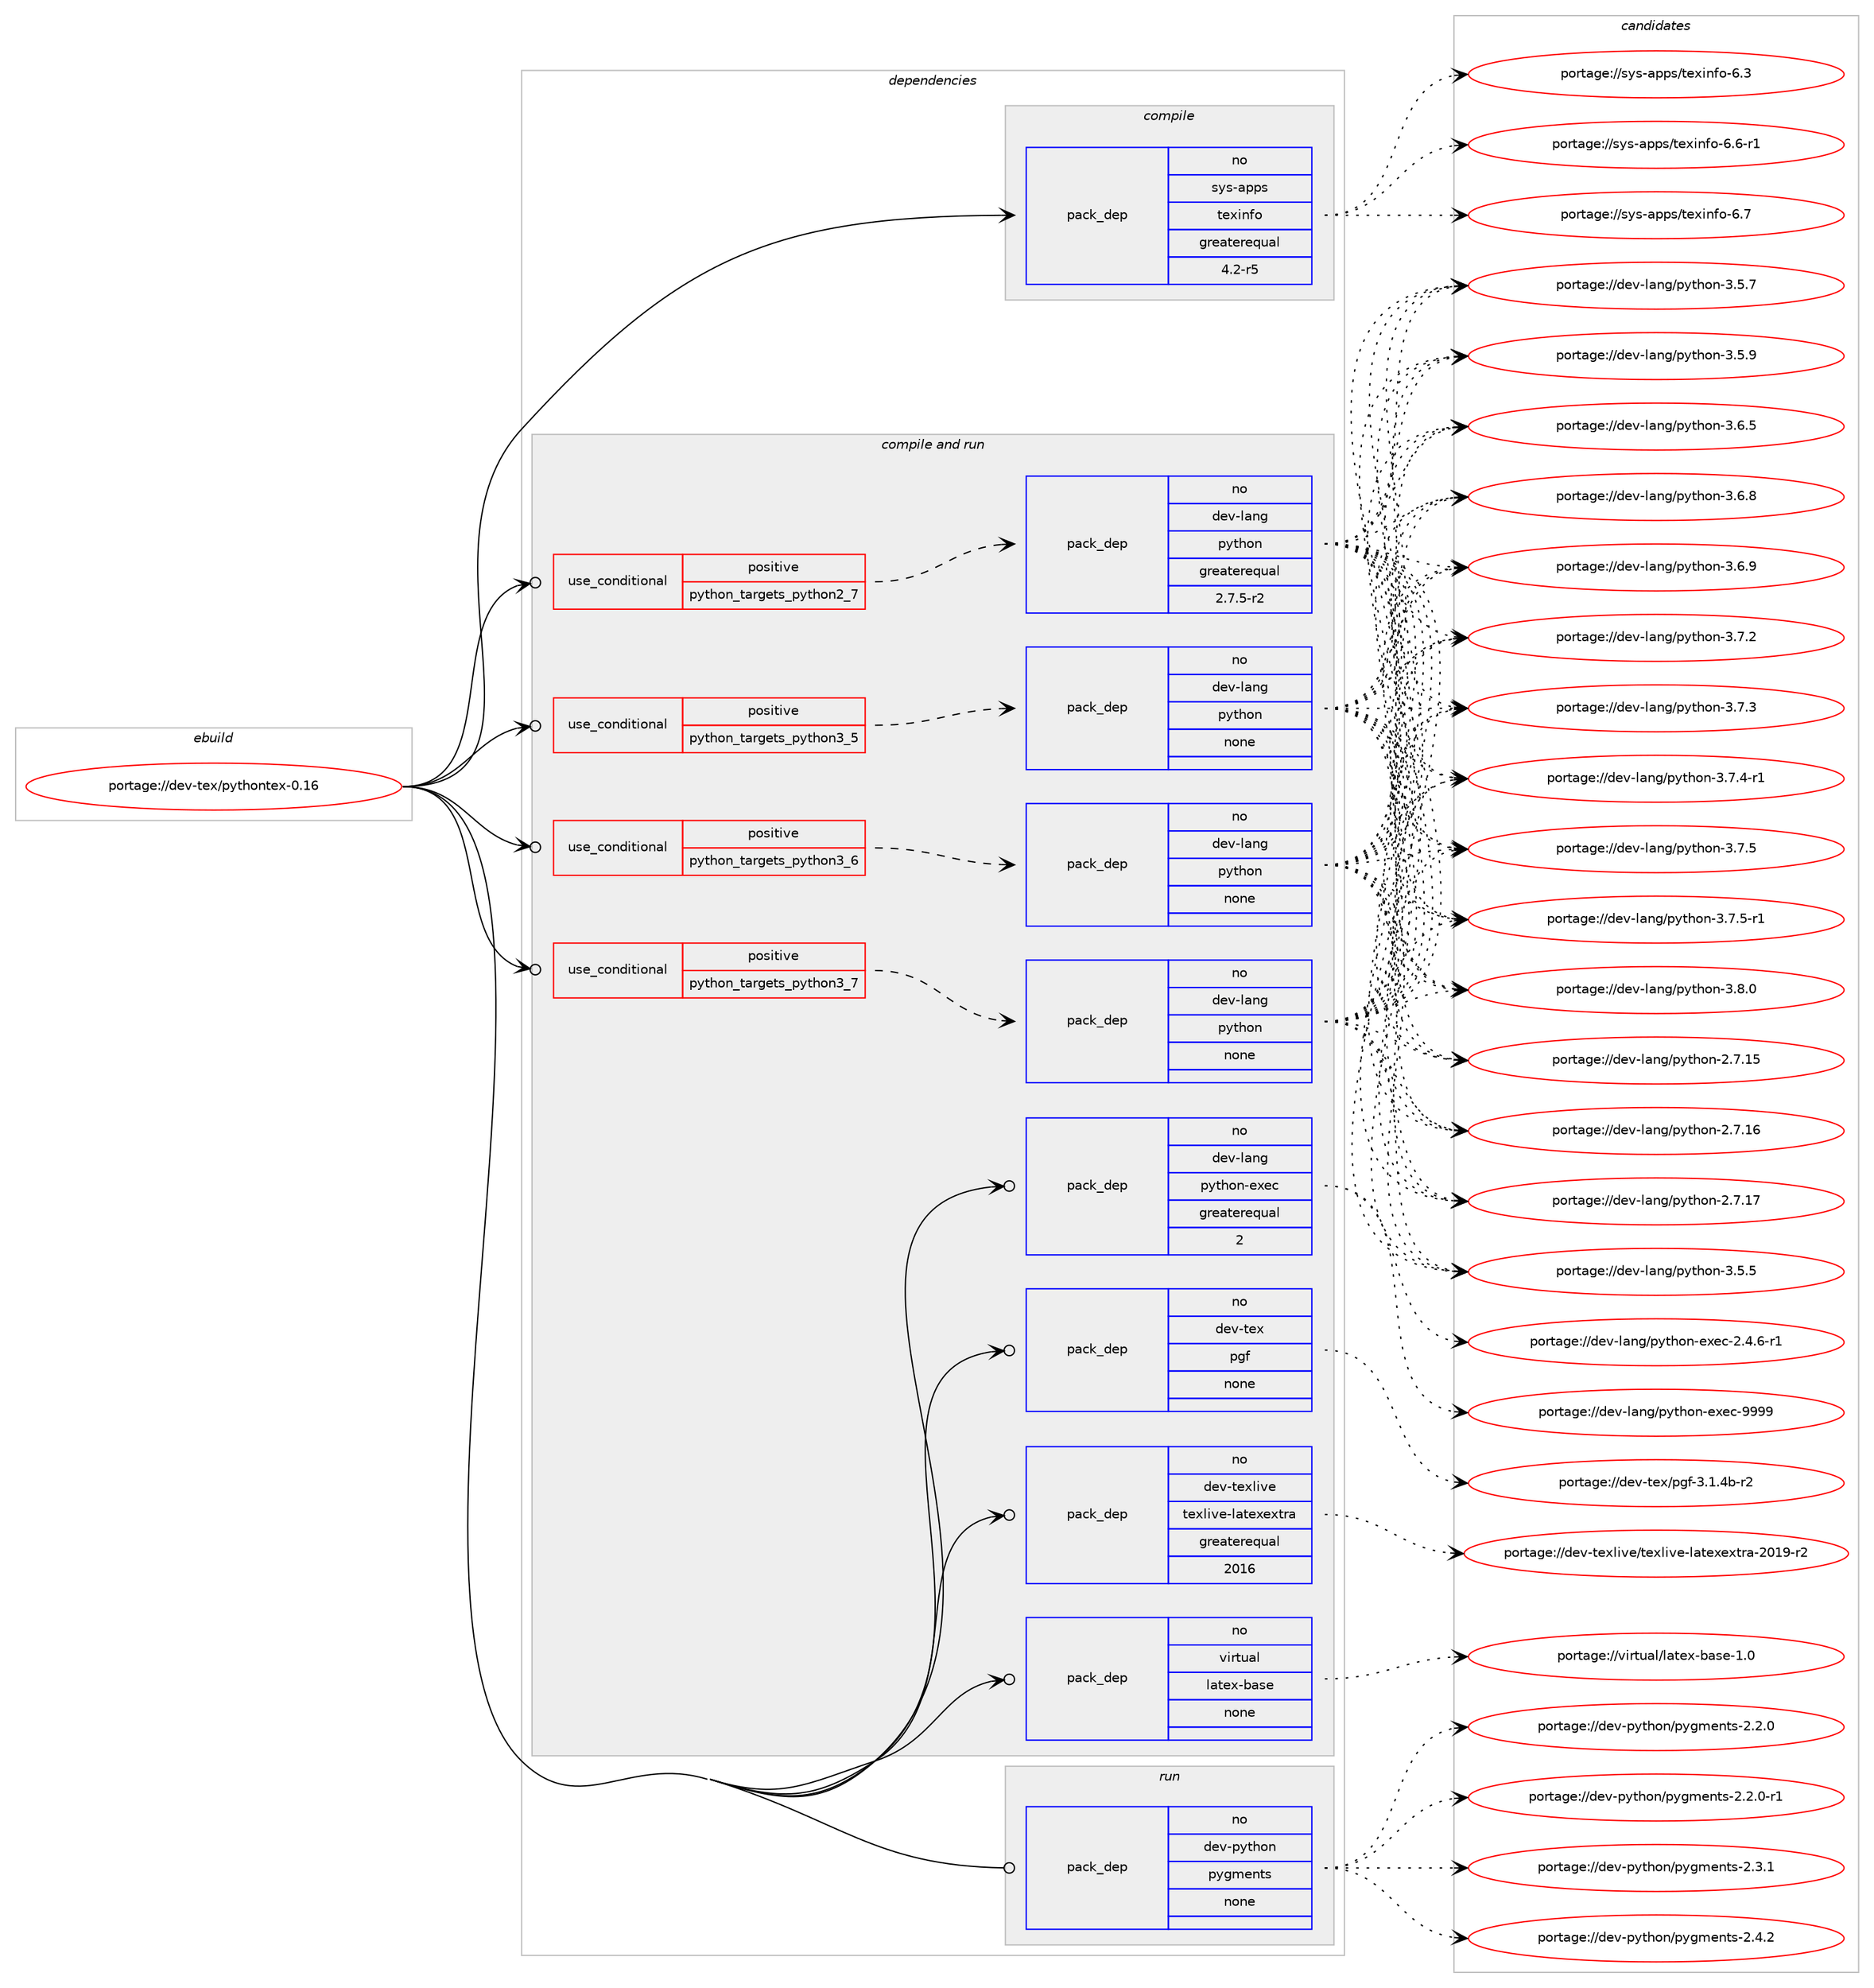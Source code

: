 digraph prolog {

# *************
# Graph options
# *************

newrank=true;
concentrate=true;
compound=true;
graph [rankdir=LR,fontname=Helvetica,fontsize=10,ranksep=1.5];#, ranksep=2.5, nodesep=0.2];
edge  [arrowhead=vee];
node  [fontname=Helvetica,fontsize=10];

# **********
# The ebuild
# **********

subgraph cluster_leftcol {
color=gray;
rank=same;
label=<<i>ebuild</i>>;
id [label="portage://dev-tex/pythontex-0.16", color=red, width=4, href="../dev-tex/pythontex-0.16.svg"];
}

# ****************
# The dependencies
# ****************

subgraph cluster_midcol {
color=gray;
label=<<i>dependencies</i>>;
subgraph cluster_compile {
fillcolor="#eeeeee";
style=filled;
label=<<i>compile</i>>;
subgraph pack184149 {
dependency257994 [label=<<TABLE BORDER="0" CELLBORDER="1" CELLSPACING="0" CELLPADDING="4" WIDTH="220"><TR><TD ROWSPAN="6" CELLPADDING="30">pack_dep</TD></TR><TR><TD WIDTH="110">no</TD></TR><TR><TD>sys-apps</TD></TR><TR><TD>texinfo</TD></TR><TR><TD>greaterequal</TD></TR><TR><TD>4.2-r5</TD></TR></TABLE>>, shape=none, color=blue];
}
id:e -> dependency257994:w [weight=20,style="solid",arrowhead="vee"];
}
subgraph cluster_compileandrun {
fillcolor="#eeeeee";
style=filled;
label=<<i>compile and run</i>>;
subgraph cond70245 {
dependency257995 [label=<<TABLE BORDER="0" CELLBORDER="1" CELLSPACING="0" CELLPADDING="4"><TR><TD ROWSPAN="3" CELLPADDING="10">use_conditional</TD></TR><TR><TD>positive</TD></TR><TR><TD>python_targets_python2_7</TD></TR></TABLE>>, shape=none, color=red];
subgraph pack184150 {
dependency257996 [label=<<TABLE BORDER="0" CELLBORDER="1" CELLSPACING="0" CELLPADDING="4" WIDTH="220"><TR><TD ROWSPAN="6" CELLPADDING="30">pack_dep</TD></TR><TR><TD WIDTH="110">no</TD></TR><TR><TD>dev-lang</TD></TR><TR><TD>python</TD></TR><TR><TD>greaterequal</TD></TR><TR><TD>2.7.5-r2</TD></TR></TABLE>>, shape=none, color=blue];
}
dependency257995:e -> dependency257996:w [weight=20,style="dashed",arrowhead="vee"];
}
id:e -> dependency257995:w [weight=20,style="solid",arrowhead="odotvee"];
subgraph cond70246 {
dependency257997 [label=<<TABLE BORDER="0" CELLBORDER="1" CELLSPACING="0" CELLPADDING="4"><TR><TD ROWSPAN="3" CELLPADDING="10">use_conditional</TD></TR><TR><TD>positive</TD></TR><TR><TD>python_targets_python3_5</TD></TR></TABLE>>, shape=none, color=red];
subgraph pack184151 {
dependency257998 [label=<<TABLE BORDER="0" CELLBORDER="1" CELLSPACING="0" CELLPADDING="4" WIDTH="220"><TR><TD ROWSPAN="6" CELLPADDING="30">pack_dep</TD></TR><TR><TD WIDTH="110">no</TD></TR><TR><TD>dev-lang</TD></TR><TR><TD>python</TD></TR><TR><TD>none</TD></TR><TR><TD></TD></TR></TABLE>>, shape=none, color=blue];
}
dependency257997:e -> dependency257998:w [weight=20,style="dashed",arrowhead="vee"];
}
id:e -> dependency257997:w [weight=20,style="solid",arrowhead="odotvee"];
subgraph cond70247 {
dependency257999 [label=<<TABLE BORDER="0" CELLBORDER="1" CELLSPACING="0" CELLPADDING="4"><TR><TD ROWSPAN="3" CELLPADDING="10">use_conditional</TD></TR><TR><TD>positive</TD></TR><TR><TD>python_targets_python3_6</TD></TR></TABLE>>, shape=none, color=red];
subgraph pack184152 {
dependency258000 [label=<<TABLE BORDER="0" CELLBORDER="1" CELLSPACING="0" CELLPADDING="4" WIDTH="220"><TR><TD ROWSPAN="6" CELLPADDING="30">pack_dep</TD></TR><TR><TD WIDTH="110">no</TD></TR><TR><TD>dev-lang</TD></TR><TR><TD>python</TD></TR><TR><TD>none</TD></TR><TR><TD></TD></TR></TABLE>>, shape=none, color=blue];
}
dependency257999:e -> dependency258000:w [weight=20,style="dashed",arrowhead="vee"];
}
id:e -> dependency257999:w [weight=20,style="solid",arrowhead="odotvee"];
subgraph cond70248 {
dependency258001 [label=<<TABLE BORDER="0" CELLBORDER="1" CELLSPACING="0" CELLPADDING="4"><TR><TD ROWSPAN="3" CELLPADDING="10">use_conditional</TD></TR><TR><TD>positive</TD></TR><TR><TD>python_targets_python3_7</TD></TR></TABLE>>, shape=none, color=red];
subgraph pack184153 {
dependency258002 [label=<<TABLE BORDER="0" CELLBORDER="1" CELLSPACING="0" CELLPADDING="4" WIDTH="220"><TR><TD ROWSPAN="6" CELLPADDING="30">pack_dep</TD></TR><TR><TD WIDTH="110">no</TD></TR><TR><TD>dev-lang</TD></TR><TR><TD>python</TD></TR><TR><TD>none</TD></TR><TR><TD></TD></TR></TABLE>>, shape=none, color=blue];
}
dependency258001:e -> dependency258002:w [weight=20,style="dashed",arrowhead="vee"];
}
id:e -> dependency258001:w [weight=20,style="solid",arrowhead="odotvee"];
subgraph pack184154 {
dependency258003 [label=<<TABLE BORDER="0" CELLBORDER="1" CELLSPACING="0" CELLPADDING="4" WIDTH="220"><TR><TD ROWSPAN="6" CELLPADDING="30">pack_dep</TD></TR><TR><TD WIDTH="110">no</TD></TR><TR><TD>dev-lang</TD></TR><TR><TD>python-exec</TD></TR><TR><TD>greaterequal</TD></TR><TR><TD>2</TD></TR></TABLE>>, shape=none, color=blue];
}
id:e -> dependency258003:w [weight=20,style="solid",arrowhead="odotvee"];
subgraph pack184155 {
dependency258004 [label=<<TABLE BORDER="0" CELLBORDER="1" CELLSPACING="0" CELLPADDING="4" WIDTH="220"><TR><TD ROWSPAN="6" CELLPADDING="30">pack_dep</TD></TR><TR><TD WIDTH="110">no</TD></TR><TR><TD>dev-tex</TD></TR><TR><TD>pgf</TD></TR><TR><TD>none</TD></TR><TR><TD></TD></TR></TABLE>>, shape=none, color=blue];
}
id:e -> dependency258004:w [weight=20,style="solid",arrowhead="odotvee"];
subgraph pack184156 {
dependency258005 [label=<<TABLE BORDER="0" CELLBORDER="1" CELLSPACING="0" CELLPADDING="4" WIDTH="220"><TR><TD ROWSPAN="6" CELLPADDING="30">pack_dep</TD></TR><TR><TD WIDTH="110">no</TD></TR><TR><TD>dev-texlive</TD></TR><TR><TD>texlive-latexextra</TD></TR><TR><TD>greaterequal</TD></TR><TR><TD>2016</TD></TR></TABLE>>, shape=none, color=blue];
}
id:e -> dependency258005:w [weight=20,style="solid",arrowhead="odotvee"];
subgraph pack184157 {
dependency258006 [label=<<TABLE BORDER="0" CELLBORDER="1" CELLSPACING="0" CELLPADDING="4" WIDTH="220"><TR><TD ROWSPAN="6" CELLPADDING="30">pack_dep</TD></TR><TR><TD WIDTH="110">no</TD></TR><TR><TD>virtual</TD></TR><TR><TD>latex-base</TD></TR><TR><TD>none</TD></TR><TR><TD></TD></TR></TABLE>>, shape=none, color=blue];
}
id:e -> dependency258006:w [weight=20,style="solid",arrowhead="odotvee"];
}
subgraph cluster_run {
fillcolor="#eeeeee";
style=filled;
label=<<i>run</i>>;
subgraph pack184158 {
dependency258007 [label=<<TABLE BORDER="0" CELLBORDER="1" CELLSPACING="0" CELLPADDING="4" WIDTH="220"><TR><TD ROWSPAN="6" CELLPADDING="30">pack_dep</TD></TR><TR><TD WIDTH="110">no</TD></TR><TR><TD>dev-python</TD></TR><TR><TD>pygments</TD></TR><TR><TD>none</TD></TR><TR><TD></TD></TR></TABLE>>, shape=none, color=blue];
}
id:e -> dependency258007:w [weight=20,style="solid",arrowhead="odot"];
}
}

# **************
# The candidates
# **************

subgraph cluster_choices {
rank=same;
color=gray;
label=<<i>candidates</i>>;

subgraph choice184149 {
color=black;
nodesep=1;
choiceportage11512111545971121121154711610112010511010211145544651 [label="portage://sys-apps/texinfo-6.3", color=red, width=4,href="../sys-apps/texinfo-6.3.svg"];
choiceportage115121115459711211211547116101120105110102111455446544511449 [label="portage://sys-apps/texinfo-6.6-r1", color=red, width=4,href="../sys-apps/texinfo-6.6-r1.svg"];
choiceportage11512111545971121121154711610112010511010211145544655 [label="portage://sys-apps/texinfo-6.7", color=red, width=4,href="../sys-apps/texinfo-6.7.svg"];
dependency257994:e -> choiceportage11512111545971121121154711610112010511010211145544651:w [style=dotted,weight="100"];
dependency257994:e -> choiceportage115121115459711211211547116101120105110102111455446544511449:w [style=dotted,weight="100"];
dependency257994:e -> choiceportage11512111545971121121154711610112010511010211145544655:w [style=dotted,weight="100"];
}
subgraph choice184150 {
color=black;
nodesep=1;
choiceportage10010111845108971101034711212111610411111045504655464953 [label="portage://dev-lang/python-2.7.15", color=red, width=4,href="../dev-lang/python-2.7.15.svg"];
choiceportage10010111845108971101034711212111610411111045504655464954 [label="portage://dev-lang/python-2.7.16", color=red, width=4,href="../dev-lang/python-2.7.16.svg"];
choiceportage10010111845108971101034711212111610411111045504655464955 [label="portage://dev-lang/python-2.7.17", color=red, width=4,href="../dev-lang/python-2.7.17.svg"];
choiceportage100101118451089711010347112121116104111110455146534653 [label="portage://dev-lang/python-3.5.5", color=red, width=4,href="../dev-lang/python-3.5.5.svg"];
choiceportage100101118451089711010347112121116104111110455146534655 [label="portage://dev-lang/python-3.5.7", color=red, width=4,href="../dev-lang/python-3.5.7.svg"];
choiceportage100101118451089711010347112121116104111110455146534657 [label="portage://dev-lang/python-3.5.9", color=red, width=4,href="../dev-lang/python-3.5.9.svg"];
choiceportage100101118451089711010347112121116104111110455146544653 [label="portage://dev-lang/python-3.6.5", color=red, width=4,href="../dev-lang/python-3.6.5.svg"];
choiceportage100101118451089711010347112121116104111110455146544656 [label="portage://dev-lang/python-3.6.8", color=red, width=4,href="../dev-lang/python-3.6.8.svg"];
choiceportage100101118451089711010347112121116104111110455146544657 [label="portage://dev-lang/python-3.6.9", color=red, width=4,href="../dev-lang/python-3.6.9.svg"];
choiceportage100101118451089711010347112121116104111110455146554650 [label="portage://dev-lang/python-3.7.2", color=red, width=4,href="../dev-lang/python-3.7.2.svg"];
choiceportage100101118451089711010347112121116104111110455146554651 [label="portage://dev-lang/python-3.7.3", color=red, width=4,href="../dev-lang/python-3.7.3.svg"];
choiceportage1001011184510897110103471121211161041111104551465546524511449 [label="portage://dev-lang/python-3.7.4-r1", color=red, width=4,href="../dev-lang/python-3.7.4-r1.svg"];
choiceportage100101118451089711010347112121116104111110455146554653 [label="portage://dev-lang/python-3.7.5", color=red, width=4,href="../dev-lang/python-3.7.5.svg"];
choiceportage1001011184510897110103471121211161041111104551465546534511449 [label="portage://dev-lang/python-3.7.5-r1", color=red, width=4,href="../dev-lang/python-3.7.5-r1.svg"];
choiceportage100101118451089711010347112121116104111110455146564648 [label="portage://dev-lang/python-3.8.0", color=red, width=4,href="../dev-lang/python-3.8.0.svg"];
dependency257996:e -> choiceportage10010111845108971101034711212111610411111045504655464953:w [style=dotted,weight="100"];
dependency257996:e -> choiceportage10010111845108971101034711212111610411111045504655464954:w [style=dotted,weight="100"];
dependency257996:e -> choiceportage10010111845108971101034711212111610411111045504655464955:w [style=dotted,weight="100"];
dependency257996:e -> choiceportage100101118451089711010347112121116104111110455146534653:w [style=dotted,weight="100"];
dependency257996:e -> choiceportage100101118451089711010347112121116104111110455146534655:w [style=dotted,weight="100"];
dependency257996:e -> choiceportage100101118451089711010347112121116104111110455146534657:w [style=dotted,weight="100"];
dependency257996:e -> choiceportage100101118451089711010347112121116104111110455146544653:w [style=dotted,weight="100"];
dependency257996:e -> choiceportage100101118451089711010347112121116104111110455146544656:w [style=dotted,weight="100"];
dependency257996:e -> choiceportage100101118451089711010347112121116104111110455146544657:w [style=dotted,weight="100"];
dependency257996:e -> choiceportage100101118451089711010347112121116104111110455146554650:w [style=dotted,weight="100"];
dependency257996:e -> choiceportage100101118451089711010347112121116104111110455146554651:w [style=dotted,weight="100"];
dependency257996:e -> choiceportage1001011184510897110103471121211161041111104551465546524511449:w [style=dotted,weight="100"];
dependency257996:e -> choiceportage100101118451089711010347112121116104111110455146554653:w [style=dotted,weight="100"];
dependency257996:e -> choiceportage1001011184510897110103471121211161041111104551465546534511449:w [style=dotted,weight="100"];
dependency257996:e -> choiceportage100101118451089711010347112121116104111110455146564648:w [style=dotted,weight="100"];
}
subgraph choice184151 {
color=black;
nodesep=1;
choiceportage10010111845108971101034711212111610411111045504655464953 [label="portage://dev-lang/python-2.7.15", color=red, width=4,href="../dev-lang/python-2.7.15.svg"];
choiceportage10010111845108971101034711212111610411111045504655464954 [label="portage://dev-lang/python-2.7.16", color=red, width=4,href="../dev-lang/python-2.7.16.svg"];
choiceportage10010111845108971101034711212111610411111045504655464955 [label="portage://dev-lang/python-2.7.17", color=red, width=4,href="../dev-lang/python-2.7.17.svg"];
choiceportage100101118451089711010347112121116104111110455146534653 [label="portage://dev-lang/python-3.5.5", color=red, width=4,href="../dev-lang/python-3.5.5.svg"];
choiceportage100101118451089711010347112121116104111110455146534655 [label="portage://dev-lang/python-3.5.7", color=red, width=4,href="../dev-lang/python-3.5.7.svg"];
choiceportage100101118451089711010347112121116104111110455146534657 [label="portage://dev-lang/python-3.5.9", color=red, width=4,href="../dev-lang/python-3.5.9.svg"];
choiceportage100101118451089711010347112121116104111110455146544653 [label="portage://dev-lang/python-3.6.5", color=red, width=4,href="../dev-lang/python-3.6.5.svg"];
choiceportage100101118451089711010347112121116104111110455146544656 [label="portage://dev-lang/python-3.6.8", color=red, width=4,href="../dev-lang/python-3.6.8.svg"];
choiceportage100101118451089711010347112121116104111110455146544657 [label="portage://dev-lang/python-3.6.9", color=red, width=4,href="../dev-lang/python-3.6.9.svg"];
choiceportage100101118451089711010347112121116104111110455146554650 [label="portage://dev-lang/python-3.7.2", color=red, width=4,href="../dev-lang/python-3.7.2.svg"];
choiceportage100101118451089711010347112121116104111110455146554651 [label="portage://dev-lang/python-3.7.3", color=red, width=4,href="../dev-lang/python-3.7.3.svg"];
choiceportage1001011184510897110103471121211161041111104551465546524511449 [label="portage://dev-lang/python-3.7.4-r1", color=red, width=4,href="../dev-lang/python-3.7.4-r1.svg"];
choiceportage100101118451089711010347112121116104111110455146554653 [label="portage://dev-lang/python-3.7.5", color=red, width=4,href="../dev-lang/python-3.7.5.svg"];
choiceportage1001011184510897110103471121211161041111104551465546534511449 [label="portage://dev-lang/python-3.7.5-r1", color=red, width=4,href="../dev-lang/python-3.7.5-r1.svg"];
choiceportage100101118451089711010347112121116104111110455146564648 [label="portage://dev-lang/python-3.8.0", color=red, width=4,href="../dev-lang/python-3.8.0.svg"];
dependency257998:e -> choiceportage10010111845108971101034711212111610411111045504655464953:w [style=dotted,weight="100"];
dependency257998:e -> choiceportage10010111845108971101034711212111610411111045504655464954:w [style=dotted,weight="100"];
dependency257998:e -> choiceportage10010111845108971101034711212111610411111045504655464955:w [style=dotted,weight="100"];
dependency257998:e -> choiceportage100101118451089711010347112121116104111110455146534653:w [style=dotted,weight="100"];
dependency257998:e -> choiceportage100101118451089711010347112121116104111110455146534655:w [style=dotted,weight="100"];
dependency257998:e -> choiceportage100101118451089711010347112121116104111110455146534657:w [style=dotted,weight="100"];
dependency257998:e -> choiceportage100101118451089711010347112121116104111110455146544653:w [style=dotted,weight="100"];
dependency257998:e -> choiceportage100101118451089711010347112121116104111110455146544656:w [style=dotted,weight="100"];
dependency257998:e -> choiceportage100101118451089711010347112121116104111110455146544657:w [style=dotted,weight="100"];
dependency257998:e -> choiceportage100101118451089711010347112121116104111110455146554650:w [style=dotted,weight="100"];
dependency257998:e -> choiceportage100101118451089711010347112121116104111110455146554651:w [style=dotted,weight="100"];
dependency257998:e -> choiceportage1001011184510897110103471121211161041111104551465546524511449:w [style=dotted,weight="100"];
dependency257998:e -> choiceportage100101118451089711010347112121116104111110455146554653:w [style=dotted,weight="100"];
dependency257998:e -> choiceportage1001011184510897110103471121211161041111104551465546534511449:w [style=dotted,weight="100"];
dependency257998:e -> choiceportage100101118451089711010347112121116104111110455146564648:w [style=dotted,weight="100"];
}
subgraph choice184152 {
color=black;
nodesep=1;
choiceportage10010111845108971101034711212111610411111045504655464953 [label="portage://dev-lang/python-2.7.15", color=red, width=4,href="../dev-lang/python-2.7.15.svg"];
choiceportage10010111845108971101034711212111610411111045504655464954 [label="portage://dev-lang/python-2.7.16", color=red, width=4,href="../dev-lang/python-2.7.16.svg"];
choiceportage10010111845108971101034711212111610411111045504655464955 [label="portage://dev-lang/python-2.7.17", color=red, width=4,href="../dev-lang/python-2.7.17.svg"];
choiceportage100101118451089711010347112121116104111110455146534653 [label="portage://dev-lang/python-3.5.5", color=red, width=4,href="../dev-lang/python-3.5.5.svg"];
choiceportage100101118451089711010347112121116104111110455146534655 [label="portage://dev-lang/python-3.5.7", color=red, width=4,href="../dev-lang/python-3.5.7.svg"];
choiceportage100101118451089711010347112121116104111110455146534657 [label="portage://dev-lang/python-3.5.9", color=red, width=4,href="../dev-lang/python-3.5.9.svg"];
choiceportage100101118451089711010347112121116104111110455146544653 [label="portage://dev-lang/python-3.6.5", color=red, width=4,href="../dev-lang/python-3.6.5.svg"];
choiceportage100101118451089711010347112121116104111110455146544656 [label="portage://dev-lang/python-3.6.8", color=red, width=4,href="../dev-lang/python-3.6.8.svg"];
choiceportage100101118451089711010347112121116104111110455146544657 [label="portage://dev-lang/python-3.6.9", color=red, width=4,href="../dev-lang/python-3.6.9.svg"];
choiceportage100101118451089711010347112121116104111110455146554650 [label="portage://dev-lang/python-3.7.2", color=red, width=4,href="../dev-lang/python-3.7.2.svg"];
choiceportage100101118451089711010347112121116104111110455146554651 [label="portage://dev-lang/python-3.7.3", color=red, width=4,href="../dev-lang/python-3.7.3.svg"];
choiceportage1001011184510897110103471121211161041111104551465546524511449 [label="portage://dev-lang/python-3.7.4-r1", color=red, width=4,href="../dev-lang/python-3.7.4-r1.svg"];
choiceportage100101118451089711010347112121116104111110455146554653 [label="portage://dev-lang/python-3.7.5", color=red, width=4,href="../dev-lang/python-3.7.5.svg"];
choiceportage1001011184510897110103471121211161041111104551465546534511449 [label="portage://dev-lang/python-3.7.5-r1", color=red, width=4,href="../dev-lang/python-3.7.5-r1.svg"];
choiceportage100101118451089711010347112121116104111110455146564648 [label="portage://dev-lang/python-3.8.0", color=red, width=4,href="../dev-lang/python-3.8.0.svg"];
dependency258000:e -> choiceportage10010111845108971101034711212111610411111045504655464953:w [style=dotted,weight="100"];
dependency258000:e -> choiceportage10010111845108971101034711212111610411111045504655464954:w [style=dotted,weight="100"];
dependency258000:e -> choiceportage10010111845108971101034711212111610411111045504655464955:w [style=dotted,weight="100"];
dependency258000:e -> choiceportage100101118451089711010347112121116104111110455146534653:w [style=dotted,weight="100"];
dependency258000:e -> choiceportage100101118451089711010347112121116104111110455146534655:w [style=dotted,weight="100"];
dependency258000:e -> choiceportage100101118451089711010347112121116104111110455146534657:w [style=dotted,weight="100"];
dependency258000:e -> choiceportage100101118451089711010347112121116104111110455146544653:w [style=dotted,weight="100"];
dependency258000:e -> choiceportage100101118451089711010347112121116104111110455146544656:w [style=dotted,weight="100"];
dependency258000:e -> choiceportage100101118451089711010347112121116104111110455146544657:w [style=dotted,weight="100"];
dependency258000:e -> choiceportage100101118451089711010347112121116104111110455146554650:w [style=dotted,weight="100"];
dependency258000:e -> choiceportage100101118451089711010347112121116104111110455146554651:w [style=dotted,weight="100"];
dependency258000:e -> choiceportage1001011184510897110103471121211161041111104551465546524511449:w [style=dotted,weight="100"];
dependency258000:e -> choiceportage100101118451089711010347112121116104111110455146554653:w [style=dotted,weight="100"];
dependency258000:e -> choiceportage1001011184510897110103471121211161041111104551465546534511449:w [style=dotted,weight="100"];
dependency258000:e -> choiceportage100101118451089711010347112121116104111110455146564648:w [style=dotted,weight="100"];
}
subgraph choice184153 {
color=black;
nodesep=1;
choiceportage10010111845108971101034711212111610411111045504655464953 [label="portage://dev-lang/python-2.7.15", color=red, width=4,href="../dev-lang/python-2.7.15.svg"];
choiceportage10010111845108971101034711212111610411111045504655464954 [label="portage://dev-lang/python-2.7.16", color=red, width=4,href="../dev-lang/python-2.7.16.svg"];
choiceportage10010111845108971101034711212111610411111045504655464955 [label="portage://dev-lang/python-2.7.17", color=red, width=4,href="../dev-lang/python-2.7.17.svg"];
choiceportage100101118451089711010347112121116104111110455146534653 [label="portage://dev-lang/python-3.5.5", color=red, width=4,href="../dev-lang/python-3.5.5.svg"];
choiceportage100101118451089711010347112121116104111110455146534655 [label="portage://dev-lang/python-3.5.7", color=red, width=4,href="../dev-lang/python-3.5.7.svg"];
choiceportage100101118451089711010347112121116104111110455146534657 [label="portage://dev-lang/python-3.5.9", color=red, width=4,href="../dev-lang/python-3.5.9.svg"];
choiceportage100101118451089711010347112121116104111110455146544653 [label="portage://dev-lang/python-3.6.5", color=red, width=4,href="../dev-lang/python-3.6.5.svg"];
choiceportage100101118451089711010347112121116104111110455146544656 [label="portage://dev-lang/python-3.6.8", color=red, width=4,href="../dev-lang/python-3.6.8.svg"];
choiceportage100101118451089711010347112121116104111110455146544657 [label="portage://dev-lang/python-3.6.9", color=red, width=4,href="../dev-lang/python-3.6.9.svg"];
choiceportage100101118451089711010347112121116104111110455146554650 [label="portage://dev-lang/python-3.7.2", color=red, width=4,href="../dev-lang/python-3.7.2.svg"];
choiceportage100101118451089711010347112121116104111110455146554651 [label="portage://dev-lang/python-3.7.3", color=red, width=4,href="../dev-lang/python-3.7.3.svg"];
choiceportage1001011184510897110103471121211161041111104551465546524511449 [label="portage://dev-lang/python-3.7.4-r1", color=red, width=4,href="../dev-lang/python-3.7.4-r1.svg"];
choiceportage100101118451089711010347112121116104111110455146554653 [label="portage://dev-lang/python-3.7.5", color=red, width=4,href="../dev-lang/python-3.7.5.svg"];
choiceportage1001011184510897110103471121211161041111104551465546534511449 [label="portage://dev-lang/python-3.7.5-r1", color=red, width=4,href="../dev-lang/python-3.7.5-r1.svg"];
choiceportage100101118451089711010347112121116104111110455146564648 [label="portage://dev-lang/python-3.8.0", color=red, width=4,href="../dev-lang/python-3.8.0.svg"];
dependency258002:e -> choiceportage10010111845108971101034711212111610411111045504655464953:w [style=dotted,weight="100"];
dependency258002:e -> choiceportage10010111845108971101034711212111610411111045504655464954:w [style=dotted,weight="100"];
dependency258002:e -> choiceportage10010111845108971101034711212111610411111045504655464955:w [style=dotted,weight="100"];
dependency258002:e -> choiceportage100101118451089711010347112121116104111110455146534653:w [style=dotted,weight="100"];
dependency258002:e -> choiceportage100101118451089711010347112121116104111110455146534655:w [style=dotted,weight="100"];
dependency258002:e -> choiceportage100101118451089711010347112121116104111110455146534657:w [style=dotted,weight="100"];
dependency258002:e -> choiceportage100101118451089711010347112121116104111110455146544653:w [style=dotted,weight="100"];
dependency258002:e -> choiceportage100101118451089711010347112121116104111110455146544656:w [style=dotted,weight="100"];
dependency258002:e -> choiceportage100101118451089711010347112121116104111110455146544657:w [style=dotted,weight="100"];
dependency258002:e -> choiceportage100101118451089711010347112121116104111110455146554650:w [style=dotted,weight="100"];
dependency258002:e -> choiceportage100101118451089711010347112121116104111110455146554651:w [style=dotted,weight="100"];
dependency258002:e -> choiceportage1001011184510897110103471121211161041111104551465546524511449:w [style=dotted,weight="100"];
dependency258002:e -> choiceportage100101118451089711010347112121116104111110455146554653:w [style=dotted,weight="100"];
dependency258002:e -> choiceportage1001011184510897110103471121211161041111104551465546534511449:w [style=dotted,weight="100"];
dependency258002:e -> choiceportage100101118451089711010347112121116104111110455146564648:w [style=dotted,weight="100"];
}
subgraph choice184154 {
color=black;
nodesep=1;
choiceportage10010111845108971101034711212111610411111045101120101994550465246544511449 [label="portage://dev-lang/python-exec-2.4.6-r1", color=red, width=4,href="../dev-lang/python-exec-2.4.6-r1.svg"];
choiceportage10010111845108971101034711212111610411111045101120101994557575757 [label="portage://dev-lang/python-exec-9999", color=red, width=4,href="../dev-lang/python-exec-9999.svg"];
dependency258003:e -> choiceportage10010111845108971101034711212111610411111045101120101994550465246544511449:w [style=dotted,weight="100"];
dependency258003:e -> choiceportage10010111845108971101034711212111610411111045101120101994557575757:w [style=dotted,weight="100"];
}
subgraph choice184155 {
color=black;
nodesep=1;
choiceportage1001011184511610112047112103102455146494652984511450 [label="portage://dev-tex/pgf-3.1.4b-r2", color=red, width=4,href="../dev-tex/pgf-3.1.4b-r2.svg"];
dependency258004:e -> choiceportage1001011184511610112047112103102455146494652984511450:w [style=dotted,weight="100"];
}
subgraph choice184156 {
color=black;
nodesep=1;
choiceportage100101118451161011201081051181014711610112010810511810145108971161011201011201161149745504849574511450 [label="portage://dev-texlive/texlive-latexextra-2019-r2", color=red, width=4,href="../dev-texlive/texlive-latexextra-2019-r2.svg"];
dependency258005:e -> choiceportage100101118451161011201081051181014711610112010810511810145108971161011201011201161149745504849574511450:w [style=dotted,weight="100"];
}
subgraph choice184157 {
color=black;
nodesep=1;
choiceportage11810511411611797108471089711610112045989711510145494648 [label="portage://virtual/latex-base-1.0", color=red, width=4,href="../virtual/latex-base-1.0.svg"];
dependency258006:e -> choiceportage11810511411611797108471089711610112045989711510145494648:w [style=dotted,weight="100"];
}
subgraph choice184158 {
color=black;
nodesep=1;
choiceportage1001011184511212111610411111047112121103109101110116115455046504648 [label="portage://dev-python/pygments-2.2.0", color=red, width=4,href="../dev-python/pygments-2.2.0.svg"];
choiceportage10010111845112121116104111110471121211031091011101161154550465046484511449 [label="portage://dev-python/pygments-2.2.0-r1", color=red, width=4,href="../dev-python/pygments-2.2.0-r1.svg"];
choiceportage1001011184511212111610411111047112121103109101110116115455046514649 [label="portage://dev-python/pygments-2.3.1", color=red, width=4,href="../dev-python/pygments-2.3.1.svg"];
choiceportage1001011184511212111610411111047112121103109101110116115455046524650 [label="portage://dev-python/pygments-2.4.2", color=red, width=4,href="../dev-python/pygments-2.4.2.svg"];
dependency258007:e -> choiceportage1001011184511212111610411111047112121103109101110116115455046504648:w [style=dotted,weight="100"];
dependency258007:e -> choiceportage10010111845112121116104111110471121211031091011101161154550465046484511449:w [style=dotted,weight="100"];
dependency258007:e -> choiceportage1001011184511212111610411111047112121103109101110116115455046514649:w [style=dotted,weight="100"];
dependency258007:e -> choiceportage1001011184511212111610411111047112121103109101110116115455046524650:w [style=dotted,weight="100"];
}
}

}

